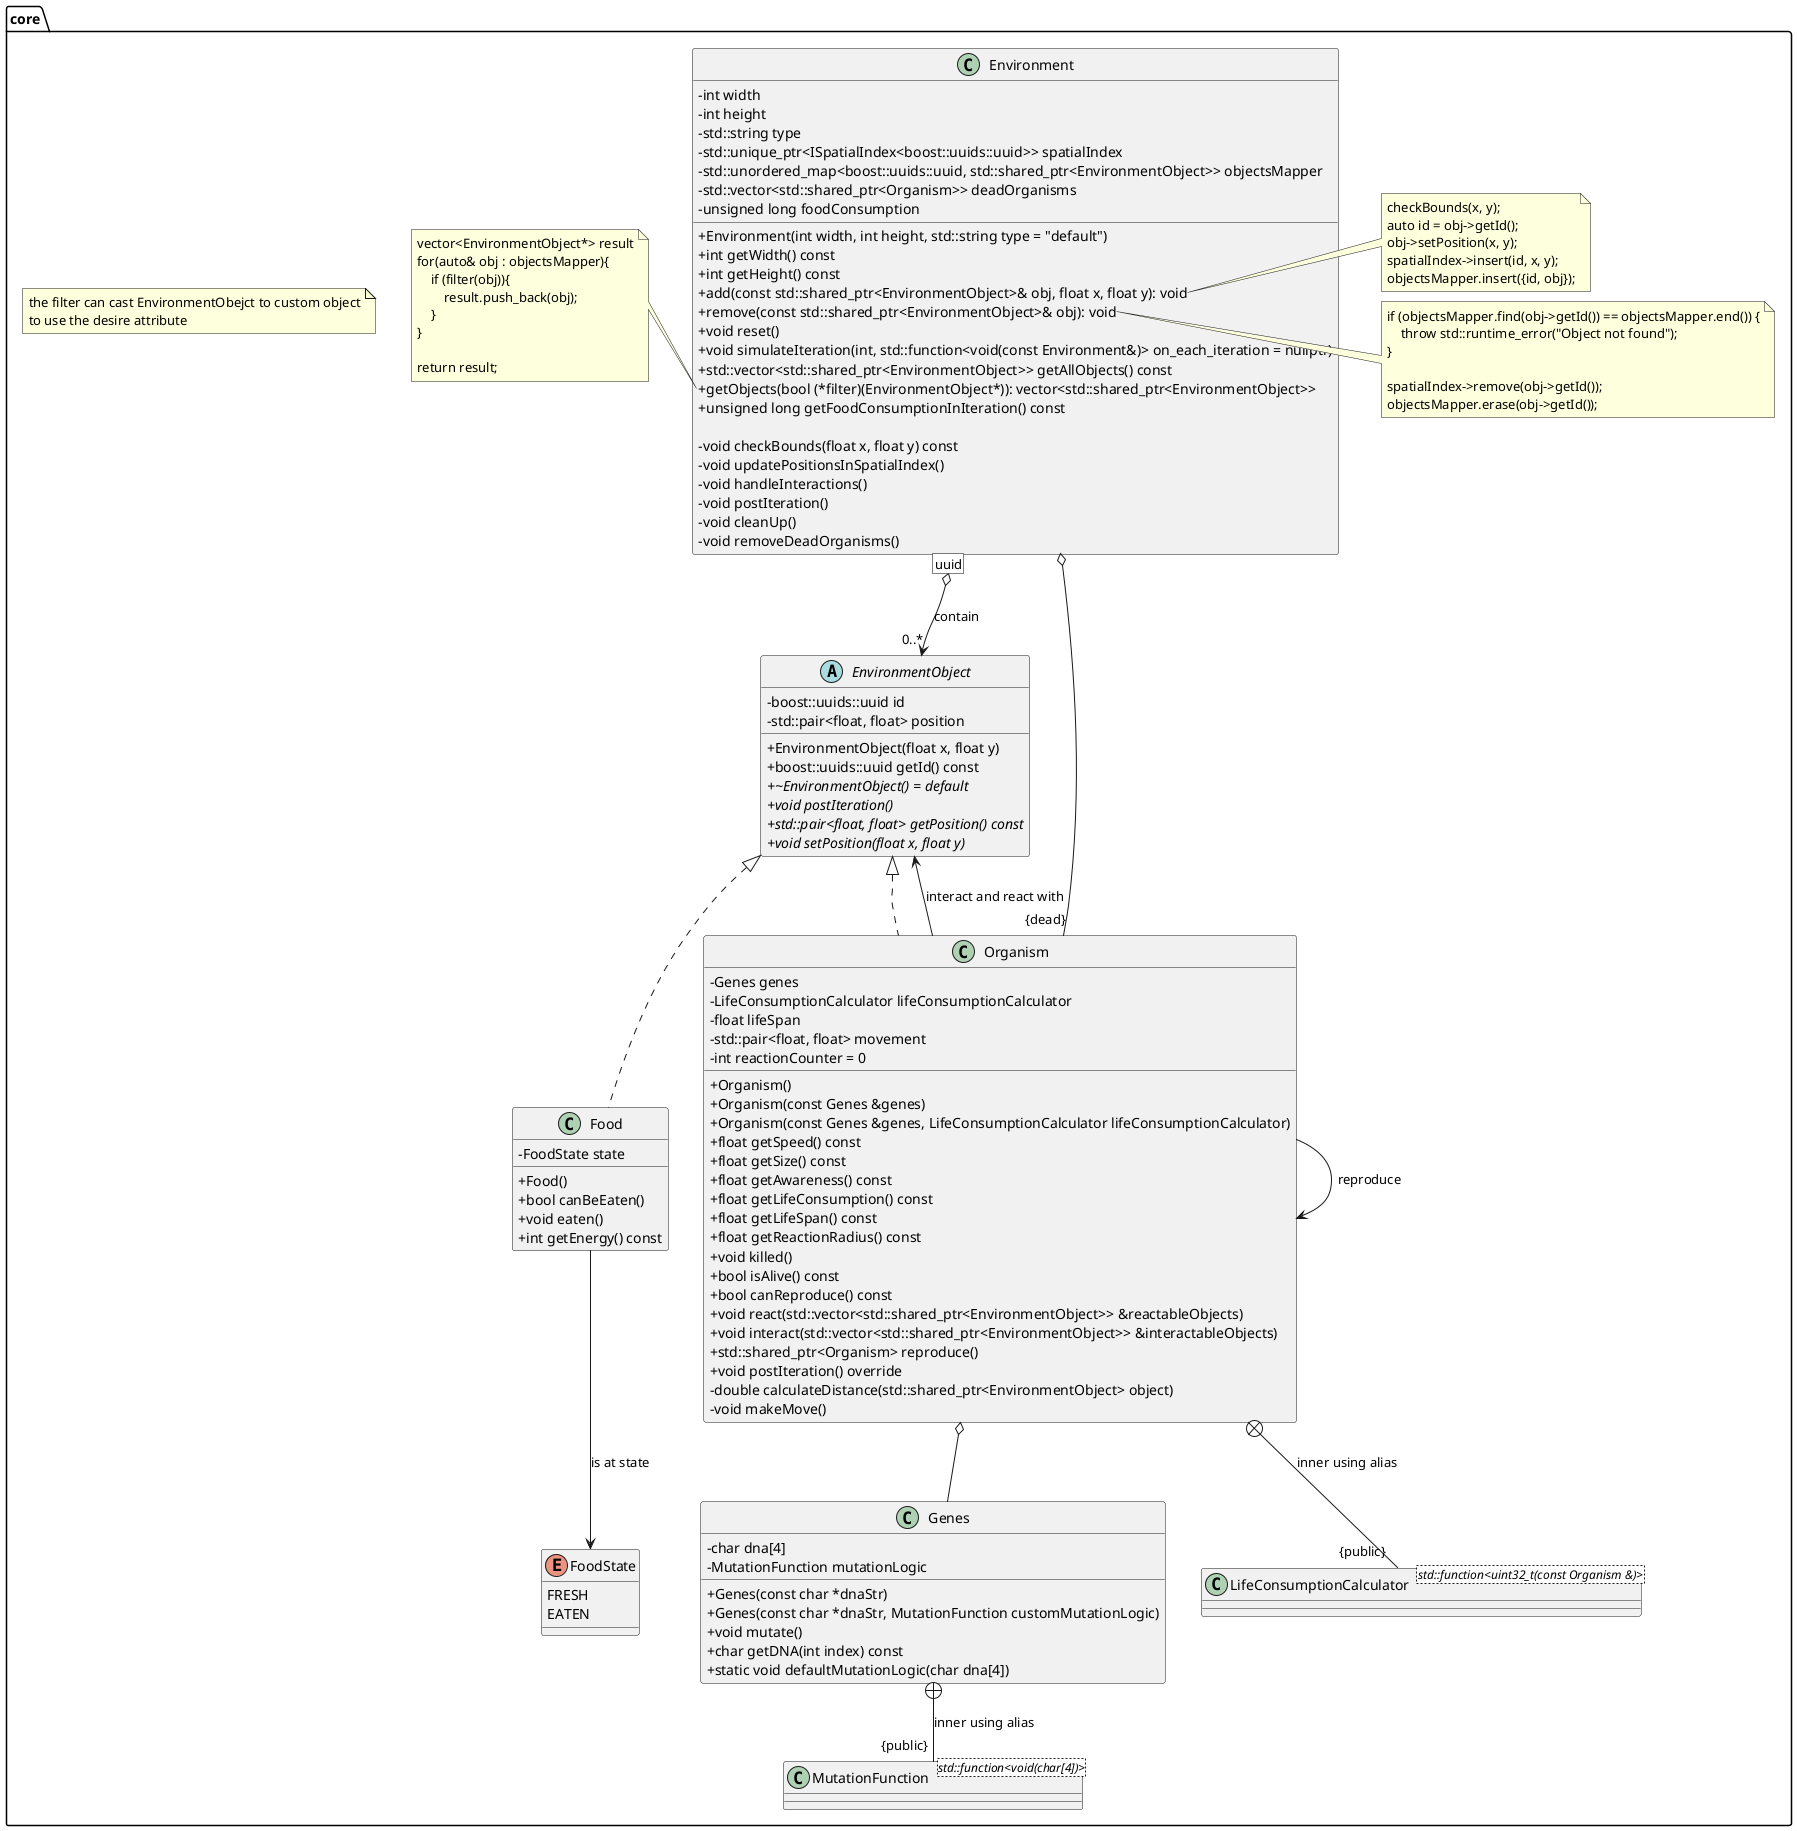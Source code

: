 @startuml
skinparam classAttributeIconSize 0

package core {

   

    abstract EnvironmentObject {
        -boost::uuids::uuid id
        -std::pair<float, float> position

        +EnvironmentObject(float x, float y)
        +boost::uuids::uuid getId() const
        +{abstract} ~EnvironmentObject() = default
        +{abstract} void postIteration()
        +{abstract} std::pair<float, float> getPosition() const
        +{abstract} void setPosition(float x, float y)
    }


    enum FoodState {
        FRESH
        EATEN
    }

    class Food implements EnvironmentObject {
        - FoodState state

        + Food()
        + bool canBeEaten()
        + void eaten()
        + int getEnergy() const
    }

    Food --> FoodState: is at state



    class Environment {
        -int width
        -int height
        -std::string type
        -std::unique_ptr<ISpatialIndex<boost::uuids::uuid>> spatialIndex
        -std::unordered_map<boost::uuids::uuid, std::shared_ptr<EnvironmentObject>> objectsMapper
        -std::vector<std::shared_ptr<Organism>> deadOrganisms
        -unsigned long foodConsumption

        +Environment(int width, int height, std::string type = "default")
        +int getWidth() const
        +int getHeight() const
        +add(const std::shared_ptr<EnvironmentObject>& obj, float x, float y): void
        +remove(const std::shared_ptr<EnvironmentObject>& obj): void
        +void reset()
        +void simulateIteration(int, std::function<void(const Environment&)> on_each_iteration = nullptr)
    

        +std::vector<std::shared_ptr<EnvironmentObject>> getAllObjects() const
        +getObjects(bool (*filter)(EnvironmentObject*)): vector<std::shared_ptr<EnvironmentObject>>
        +unsigned long getFoodConsumptionInIteration() const

        -void checkBounds(float x, float y) const
        -void updatePositionsInSpatialIndex()
        -void handleInteractions()
        -void postIteration()
        -void cleanUp()
        -void removeDeadOrganisms()
    }

    class Genes {
        - char dna[4]
        - MutationFunction mutationLogic

        + Genes(const char *dnaStr)
        + Genes(const char *dnaStr, MutationFunction customMutationLogic)
        + void mutate()
        + char getDNA(int index) const
        + static void defaultMutationLogic(char dna[4])
    }

    class MutationFunction <std::function<void(char[4])>> {
    }

    Genes +-- "{public}" MutationFunction: inner using alias



    class Organism implements EnvironmentObject {
        - Genes genes
        - LifeConsumptionCalculator lifeConsumptionCalculator
        - float lifeSpan
        - std::pair<float, float> movement
        - int reactionCounter = 0

        + Organism()
        + Organism(const Genes &genes)
        + Organism(const Genes &genes, LifeConsumptionCalculator lifeConsumptionCalculator)
        + float getSpeed() const
        + float getSize() const
        + float getAwareness() const
        + float getLifeConsumption() const
        + float getLifeSpan() const
        + float getReactionRadius() const
        + void killed()
        + bool isAlive() const
        + bool canReproduce() const
        + void react(std::vector<std::shared_ptr<EnvironmentObject>> &reactableObjects)
        + void interact(std::vector<std::shared_ptr<EnvironmentObject>> &interactableObjects)
        + std::shared_ptr<Organism> reproduce()
        + void postIteration() override
        - double calculateDistance(std::shared_ptr<EnvironmentObject> object)
        - void makeMove()

    }

    class LifeConsumptionCalculator <std::function<uint32_t(const Organism &)>>{
    }

    Organism +-- "{public}" LifeConsumptionCalculator: inner using alias



    note left of Environment::getObjects
        vector<EnvironmentObject*> result
        for(auto& obj : objectsMapper){
            if (filter(obj)){
                result.push_back(obj);
            }
        }

        return result;
    end note

   



    Environment [uuid] o-down-> "0..*" EnvironmentObject: contain
    Organism o-- Genes
    Environment o-- "{dead}" Organism


    Organism --> EnvironmentObject: interact and react with
    Organism --> Organism: reproduce


    note right of Environment::add
        checkBounds(x, y);
        auto id = obj->getId();
        obj->setPosition(x, y);
        spatialIndex->insert(id, x, y);
        objectsMapper.insert({id, obj});
    end note 

    note right of Environment::remove
        if (objectsMapper.find(obj->getId()) == objectsMapper.end()) {
            throw std::runtime_error("Object not found");
        }

        spatialIndex->remove(obj->getId());
        objectsMapper.erase(obj->getId());
    end note



    note as getObjectExample
    the filter can cast EnvironmentObejct to custom object
    to use the desire attribute
    end note


}






@enduml